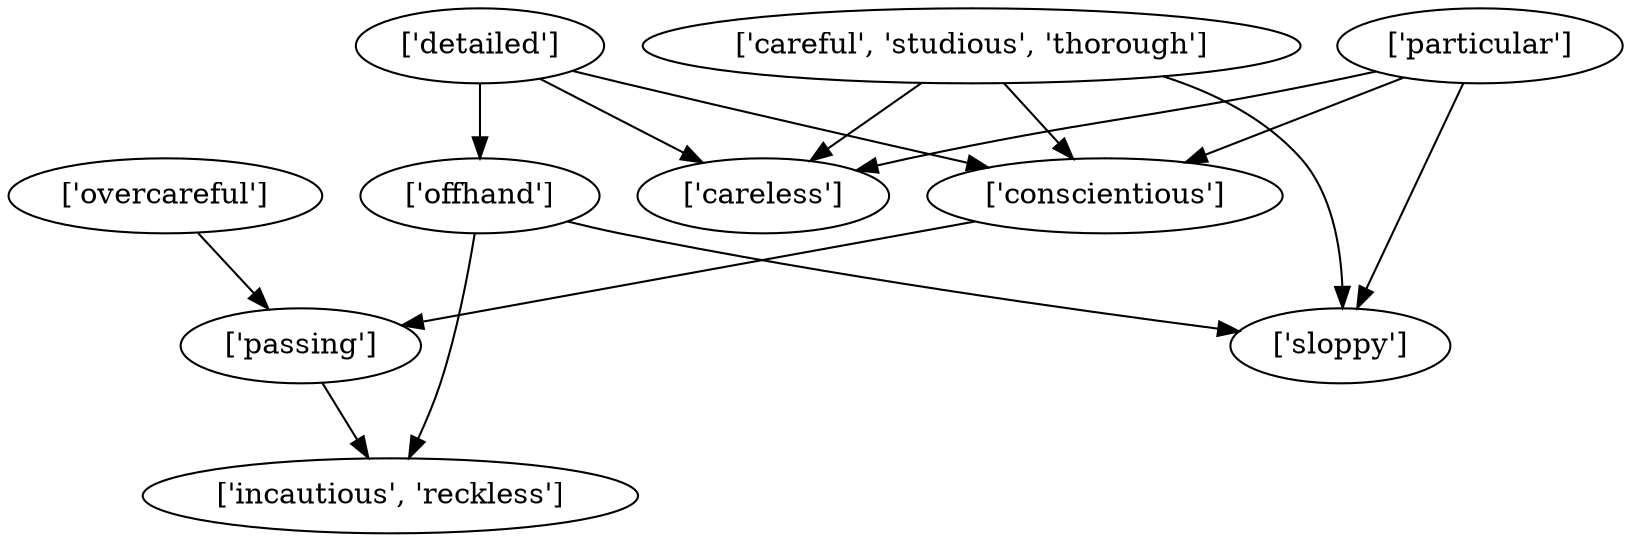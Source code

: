 strict digraph  {
	"['passing']" -> "['incautious', 'reckless']";
	"['careful', 'studious', 'thorough']" -> "['conscientious']";
	"['careful', 'studious', 'thorough']" -> "['careless']";
	"['careful', 'studious', 'thorough']" -> "['sloppy']";
	"['conscientious']" -> "['passing']";
	"['offhand']" -> "['incautious', 'reckless']";
	"['offhand']" -> "['sloppy']";
	"['detailed']" -> "['conscientious']";
	"['detailed']" -> "['careless']";
	"['detailed']" -> "['offhand']";
	"['overcareful']" -> "['passing']";
	"['particular']" -> "['conscientious']";
	"['particular']" -> "['careless']";
	"['particular']" -> "['sloppy']";
}
